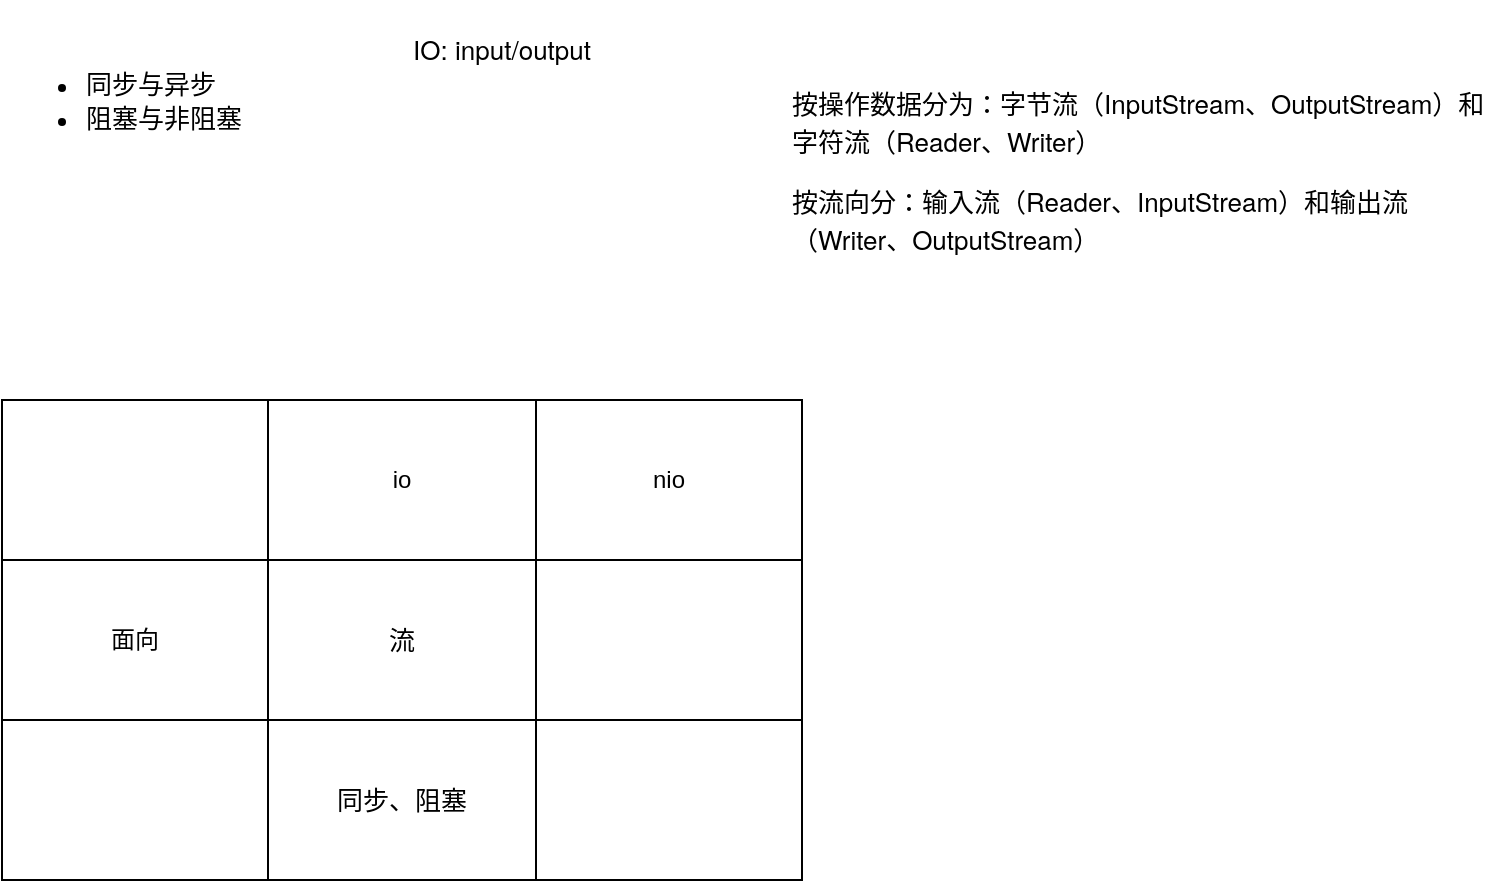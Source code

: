<mxfile version="20.5.1" type="github">
  <diagram id="KuiJVW5VL6G9EVJq28LL" name="第 1 页">
    <mxGraphModel dx="830" dy="463" grid="1" gridSize="10" guides="1" tooltips="1" connect="1" arrows="1" fold="1" page="1" pageScale="1" pageWidth="827" pageHeight="1169" math="0" shadow="0">
      <root>
        <mxCell id="0" />
        <mxCell id="1" parent="0" />
        <mxCell id="P4OBujrNx8n9AJKJjuBE-1" value="" style="shape=table;html=1;whiteSpace=wrap;startSize=0;container=1;collapsible=0;childLayout=tableLayout;" vertex="1" parent="1">
          <mxGeometry x="20" y="210" width="400" height="240" as="geometry" />
        </mxCell>
        <mxCell id="P4OBujrNx8n9AJKJjuBE-2" value="" style="shape=tableRow;horizontal=0;startSize=0;swimlaneHead=0;swimlaneBody=0;top=0;left=0;bottom=0;right=0;collapsible=0;dropTarget=0;fillColor=none;points=[[0,0.5],[1,0.5]];portConstraint=eastwest;" vertex="1" parent="P4OBujrNx8n9AJKJjuBE-1">
          <mxGeometry width="400" height="80" as="geometry" />
        </mxCell>
        <mxCell id="P4OBujrNx8n9AJKJjuBE-3" value="" style="shape=partialRectangle;html=1;whiteSpace=wrap;connectable=0;fillColor=none;top=0;left=0;bottom=0;right=0;overflow=hidden;" vertex="1" parent="P4OBujrNx8n9AJKJjuBE-2">
          <mxGeometry width="133" height="80" as="geometry">
            <mxRectangle width="133" height="80" as="alternateBounds" />
          </mxGeometry>
        </mxCell>
        <mxCell id="P4OBujrNx8n9AJKJjuBE-4" value="io&lt;br&gt;" style="shape=partialRectangle;html=1;whiteSpace=wrap;connectable=0;fillColor=none;top=0;left=0;bottom=0;right=0;overflow=hidden;" vertex="1" parent="P4OBujrNx8n9AJKJjuBE-2">
          <mxGeometry x="133" width="134" height="80" as="geometry">
            <mxRectangle width="134" height="80" as="alternateBounds" />
          </mxGeometry>
        </mxCell>
        <mxCell id="P4OBujrNx8n9AJKJjuBE-5" value="nio" style="shape=partialRectangle;html=1;whiteSpace=wrap;connectable=0;fillColor=none;top=0;left=0;bottom=0;right=0;overflow=hidden;" vertex="1" parent="P4OBujrNx8n9AJKJjuBE-2">
          <mxGeometry x="267" width="133" height="80" as="geometry">
            <mxRectangle width="133" height="80" as="alternateBounds" />
          </mxGeometry>
        </mxCell>
        <mxCell id="P4OBujrNx8n9AJKJjuBE-6" value="" style="shape=tableRow;horizontal=0;startSize=0;swimlaneHead=0;swimlaneBody=0;top=0;left=0;bottom=0;right=0;collapsible=0;dropTarget=0;fillColor=none;points=[[0,0.5],[1,0.5]];portConstraint=eastwest;" vertex="1" parent="P4OBujrNx8n9AJKJjuBE-1">
          <mxGeometry y="80" width="400" height="80" as="geometry" />
        </mxCell>
        <mxCell id="P4OBujrNx8n9AJKJjuBE-7" value="面向" style="shape=partialRectangle;html=1;whiteSpace=wrap;connectable=0;fillColor=none;top=0;left=0;bottom=0;right=0;overflow=hidden;" vertex="1" parent="P4OBujrNx8n9AJKJjuBE-6">
          <mxGeometry width="133" height="80" as="geometry">
            <mxRectangle width="133" height="80" as="alternateBounds" />
          </mxGeometry>
        </mxCell>
        <mxCell id="P4OBujrNx8n9AJKJjuBE-8" value="&lt;span style=&quot;font-family: &amp;quot;PingFang SC&amp;quot;, &amp;quot;Microsoft YaHei&amp;quot;, &amp;quot;Helvetica Neue&amp;quot;, Helvetica, Arial, sans-serif; font-size: 13px; text-align: left; background-color: rgb(255, 255, 255);&quot;&gt;流&lt;/span&gt;" style="shape=partialRectangle;html=1;whiteSpace=wrap;connectable=0;fillColor=none;top=0;left=0;bottom=0;right=0;overflow=hidden;" vertex="1" parent="P4OBujrNx8n9AJKJjuBE-6">
          <mxGeometry x="133" width="134" height="80" as="geometry">
            <mxRectangle width="134" height="80" as="alternateBounds" />
          </mxGeometry>
        </mxCell>
        <mxCell id="P4OBujrNx8n9AJKJjuBE-9" value="" style="shape=partialRectangle;html=1;whiteSpace=wrap;connectable=0;fillColor=none;top=0;left=0;bottom=0;right=0;overflow=hidden;" vertex="1" parent="P4OBujrNx8n9AJKJjuBE-6">
          <mxGeometry x="267" width="133" height="80" as="geometry">
            <mxRectangle width="133" height="80" as="alternateBounds" />
          </mxGeometry>
        </mxCell>
        <mxCell id="P4OBujrNx8n9AJKJjuBE-10" value="" style="shape=tableRow;horizontal=0;startSize=0;swimlaneHead=0;swimlaneBody=0;top=0;left=0;bottom=0;right=0;collapsible=0;dropTarget=0;fillColor=none;points=[[0,0.5],[1,0.5]];portConstraint=eastwest;" vertex="1" parent="P4OBujrNx8n9AJKJjuBE-1">
          <mxGeometry y="160" width="400" height="80" as="geometry" />
        </mxCell>
        <mxCell id="P4OBujrNx8n9AJKJjuBE-11" value="" style="shape=partialRectangle;html=1;whiteSpace=wrap;connectable=0;fillColor=none;top=0;left=0;bottom=0;right=0;overflow=hidden;" vertex="1" parent="P4OBujrNx8n9AJKJjuBE-10">
          <mxGeometry width="133" height="80" as="geometry">
            <mxRectangle width="133" height="80" as="alternateBounds" />
          </mxGeometry>
        </mxCell>
        <mxCell id="P4OBujrNx8n9AJKJjuBE-12" value="&lt;span style=&quot;font-family: &amp;quot;PingFang SC&amp;quot;, &amp;quot;Microsoft YaHei&amp;quot;, &amp;quot;Helvetica Neue&amp;quot;, Helvetica, Arial, sans-serif; font-size: 13px; text-align: left; background-color: rgb(255, 255, 255);&quot;&gt;同步、阻塞&lt;/span&gt;" style="shape=partialRectangle;html=1;whiteSpace=wrap;connectable=0;fillColor=none;top=0;left=0;bottom=0;right=0;overflow=hidden;" vertex="1" parent="P4OBujrNx8n9AJKJjuBE-10">
          <mxGeometry x="133" width="134" height="80" as="geometry">
            <mxRectangle width="134" height="80" as="alternateBounds" />
          </mxGeometry>
        </mxCell>
        <mxCell id="P4OBujrNx8n9AJKJjuBE-13" value="" style="shape=partialRectangle;html=1;whiteSpace=wrap;connectable=0;fillColor=none;top=0;left=0;bottom=0;right=0;overflow=hidden;pointerEvents=1;" vertex="1" parent="P4OBujrNx8n9AJKJjuBE-10">
          <mxGeometry x="267" width="133" height="80" as="geometry">
            <mxRectangle width="133" height="80" as="alternateBounds" />
          </mxGeometry>
        </mxCell>
        <mxCell id="P4OBujrNx8n9AJKJjuBE-14" value="&lt;ul&gt;&lt;li&gt;&lt;span style=&quot;font-family: &amp;quot;PingFang SC&amp;quot;, &amp;quot;Microsoft YaHei&amp;quot;, &amp;quot;Helvetica Neue&amp;quot;, Helvetica, Arial, sans-serif; font-size: 13px; background-color: rgb(255, 255, 255);&quot;&gt;同步与异步&lt;/span&gt;&lt;br&gt;&lt;/li&gt;&lt;li&gt;&lt;span style=&quot;font-family: &amp;quot;PingFang SC&amp;quot;, &amp;quot;Microsoft YaHei&amp;quot;, &amp;quot;Helvetica Neue&amp;quot;, Helvetica, Arial, sans-serif; font-size: 13px; background-color: rgb(255, 255, 255);&quot;&gt;阻塞与非阻塞&lt;br&gt;&lt;/span&gt;&lt;/li&gt;&lt;/ul&gt;" style="text;strokeColor=none;fillColor=none;html=1;whiteSpace=wrap;verticalAlign=middle;overflow=hidden;" vertex="1" parent="1">
          <mxGeometry x="20" y="20" width="130" height="80" as="geometry" />
        </mxCell>
        <mxCell id="P4OBujrNx8n9AJKJjuBE-16" value="&lt;span style=&quot;font-family: &amp;quot;PingFang SC&amp;quot;, &amp;quot;Microsoft YaHei&amp;quot;, &amp;quot;Helvetica Neue&amp;quot;, Helvetica, Arial, sans-serif; font-size: 13px; text-align: left; background-color: rgb(255, 255, 255);&quot;&gt;IO: input/output&lt;/span&gt;" style="text;html=1;strokeColor=none;fillColor=none;align=center;verticalAlign=middle;whiteSpace=wrap;rounded=0;" vertex="1" parent="1">
          <mxGeometry x="200" y="20" width="140" height="30" as="geometry" />
        </mxCell>
        <mxCell id="P4OBujrNx8n9AJKJjuBE-17" value="&lt;p style=&quot;margin: 10px auto; padding: 0px; line-height: 1.5; font-size: 13px; font-family: &amp;quot;PingFang SC&amp;quot;, &amp;quot;Microsoft YaHei&amp;quot;, &amp;quot;Helvetica Neue&amp;quot;, Helvetica, Arial, sans-serif; text-align: left; background-color: rgb(255, 255, 255);&quot;&gt;按操作数据分为：字节流（InputStream、OutputStream）和字符流（Reader、Writer）&lt;/p&gt;&lt;p style=&quot;margin: 10px auto; padding: 0px; line-height: 1.5; font-size: 13px; font-family: &amp;quot;PingFang SC&amp;quot;, &amp;quot;Microsoft YaHei&amp;quot;, &amp;quot;Helvetica Neue&amp;quot;, Helvetica, Arial, sans-serif; text-align: left; background-color: rgb(255, 255, 255);&quot;&gt;按流向分：输入流（Reader、InputStream）和输出流（Writer、OutputStream）&lt;/p&gt;" style="text;html=1;strokeColor=none;fillColor=none;align=center;verticalAlign=middle;whiteSpace=wrap;rounded=0;" vertex="1" parent="1">
          <mxGeometry x="414" y="10" width="360" height="170" as="geometry" />
        </mxCell>
      </root>
    </mxGraphModel>
  </diagram>
</mxfile>
